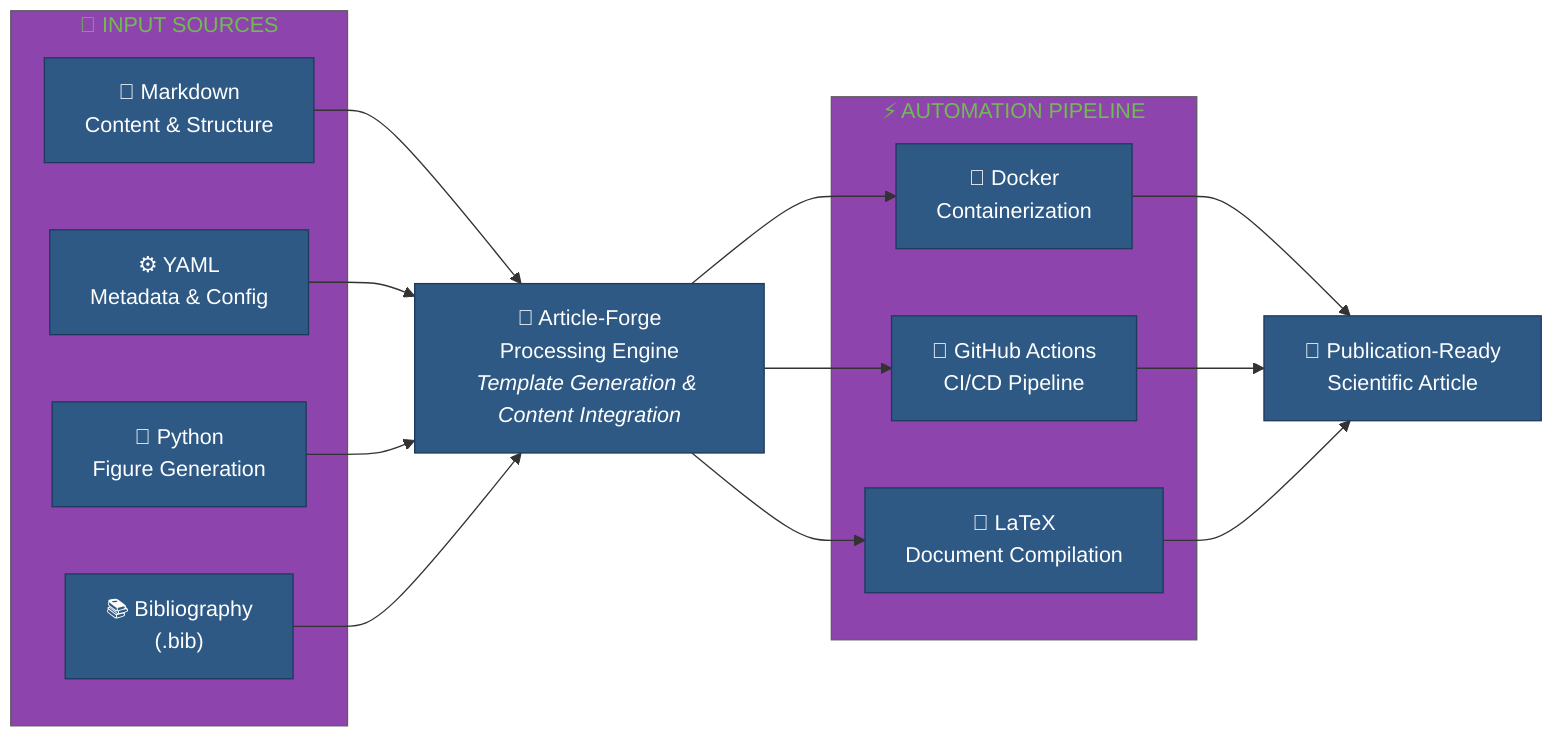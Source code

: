 %%{init: {
  "theme": "base",
  "themeVariables": {
    "primaryColor": "#2E5984",
    "primaryTextColor": "#ffffff",
    "primaryBorderColor": "#1e3a5f",
    "lineColor": "#333333",
    "secondaryColor": "#E67E22",
    "tertiaryColor": "#8E44AD",
    "quaternaryColor": "#27AE60"
  }
}}%%

flowchart LR
    subgraph inputs ["📝 INPUT SOURCES"]
        md["📄 Markdown<br/>Content & Structure"]
        yaml["⚙️ YAML<br/>Metadata & Config"]
        py["🐍 Python<br/>Figure Generation"] 
        bib["📚 Bibliography<br/>(.bib)"]
    end
    
    engine["🔧 Article-Forge<br/>Processing Engine<br/><i>Template Generation & Content Integration</i>"]
    
    subgraph automation ["⚡ AUTOMATION PIPELINE"]
        docker["🐳 Docker<br/>Containerization"]
        github["🚀 GitHub Actions<br/>CI/CD Pipeline"]
        latex["📜 LaTeX<br/>Document Compilation"]
    end
    
    output["📖 Publication-Ready<br/>Scientific Article"]
    
    md --> engine
    yaml --> engine
    py --> engine
    bib --> engine
    
    engine --> docker
    engine --> github
    engine --> latex
    
    docker --> output
    github --> output
    latex --> output